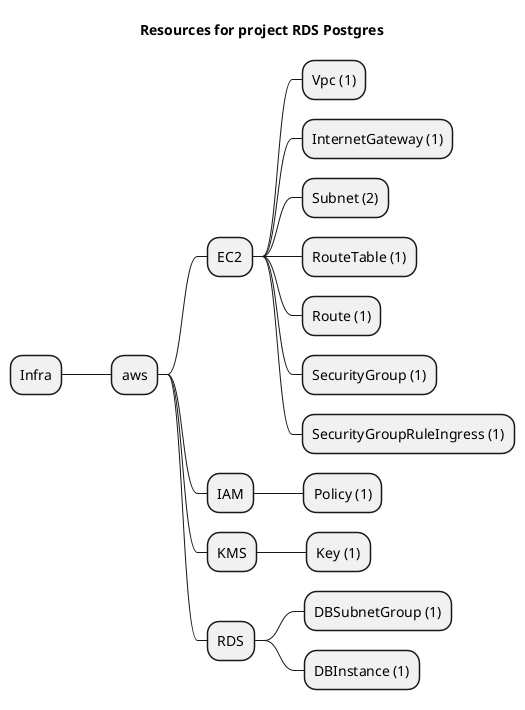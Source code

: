 @startmindmap
title Resources for project RDS Postgres
skinparam monochrome true
+ Infra
++ aws
+++ EC2
++++ Vpc (1)
++++ InternetGateway (1)
++++ Subnet (2)
++++ RouteTable (1)
++++ Route (1)
++++ SecurityGroup (1)
++++ SecurityGroupRuleIngress (1)
+++ IAM
++++ Policy (1)
+++ KMS
++++ Key (1)
+++ RDS
++++ DBSubnetGroup (1)
++++ DBInstance (1)
@endmindmap